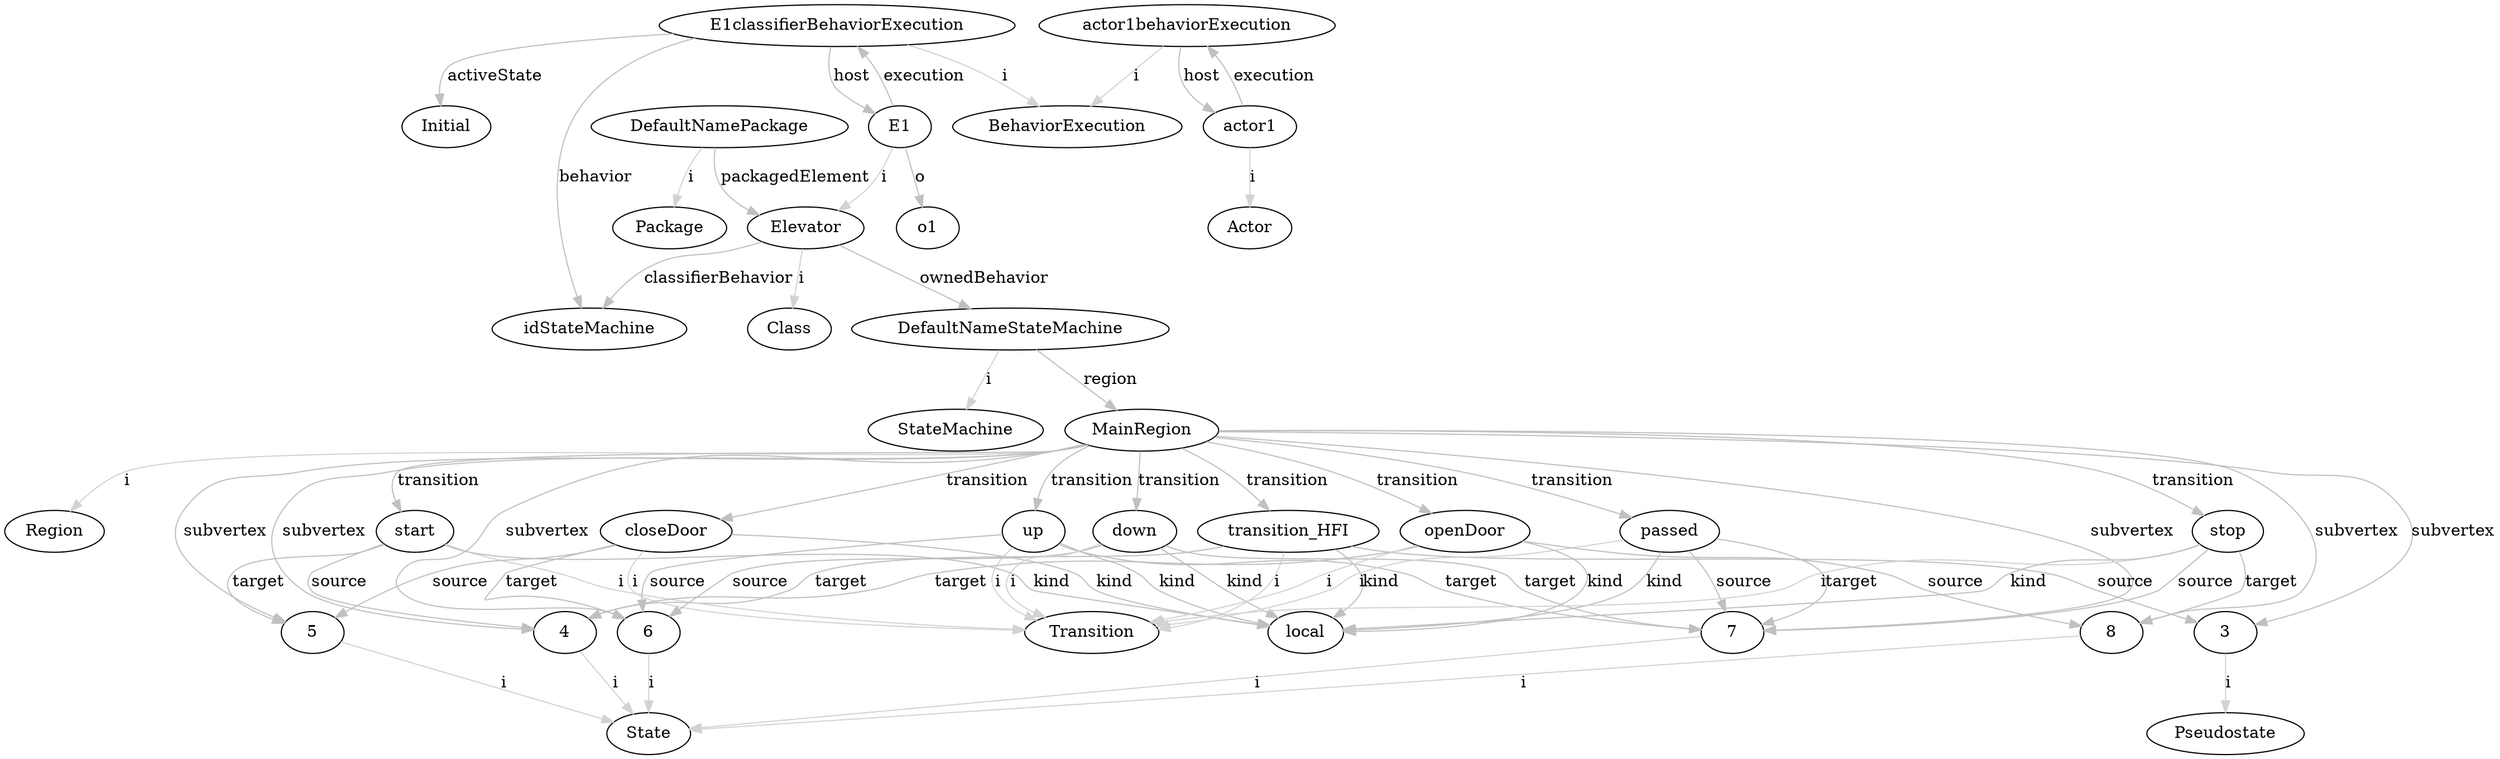 digraph umlMetamodel {
	"DefaultNamePackage" -> "Package" [label="i", color="lightgrey"]
	"DefaultNamePackage" -> "Elevator" [label="packagedElement", color="grey"]
	"Elevator" -> "Class" [label="i", color="lightgrey"]
	"Elevator" -> "idStateMachine" [label="classifierBehavior", color="grey"]
	"Elevator" -> "DefaultNameStateMachine" [label="ownedBehavior", color="grey"]
	"DefaultNameStateMachine" -> "StateMachine" [label="i", color="lightgrey"]
	"DefaultNameStateMachine" -> "MainRegion" [label="region", color="grey"]
	"MainRegion" -> "Region" [label="i", color="lightgrey"]
	"MainRegion" -> "4" [label="subvertex", color="grey"]
	"4" -> "State" [label="i", color="lightgrey"]
	"MainRegion" -> "5" [label="subvertex", color="grey"]
	"5" -> "State" [label="i", color="lightgrey"]
	"MainRegion" -> "8" [label="subvertex", color="grey"]
	"8" -> "State" [label="i", color="lightgrey"]
	"MainRegion" -> "7" [label="subvertex", color="grey"]
	"7" -> "State" [label="i", color="lightgrey"]
	"MainRegion" -> "6" [label="subvertex", color="grey"]
	"6" -> "State" [label="i", color="lightgrey"]
	"MainRegion" -> "3" [label="subvertex", color="grey"]
	"3" -> "Pseudostate" [label="i", color="lightgrey"]
	"MainRegion" -> "transition_HFI" [label="transition", color="grey"]
	"transition_HFI" -> "Transition" [label="i", color="lightgrey"]
	"transition_HFI" -> "local" [label="kind", color="grey"]
	"transition_HFI" -> "3" [label="source", color="grey"]
	"transition_HFI" -> "4" [label="target", color="grey"]
	"MainRegion" -> "start" [label="transition", color="grey"]
	"start" -> "Transition" [label="i", color="lightgrey"]
	"start" -> "local" [label="kind", color="grey"]
	"start" -> "4" [label="source", color="grey"]
	"start" -> "5" [label="target", color="grey"]
	"MainRegion" -> "closeDoor" [label="transition", color="grey"]
	"closeDoor" -> "Transition" [label="i", color="lightgrey"]
	"closeDoor" -> "local" [label="kind", color="grey"]
	"closeDoor" -> "5" [label="source", color="grey"]
	"closeDoor" -> "6" [label="target", color="grey"]
	"MainRegion" -> "up" [label="transition", color="grey"]
	"up" -> "Transition" [label="i", color="lightgrey"]
	"up" -> "local" [label="kind", color="grey"]
	"up" -> "6" [label="source", color="grey"]
	"up" -> "7" [label="target", color="grey"]
	"MainRegion" -> "down" [label="transition", color="grey"]
	"down" -> "Transition" [label="i", color="lightgrey"]
	"down" -> "local" [label="kind", color="grey"]
	"down" -> "6" [label="source", color="grey"]
	"down" -> "7" [label="target", color="grey"]
	"MainRegion" -> "passed" [label="transition", color="grey"]
	"passed" -> "Transition" [label="i", color="lightgrey"]
	"passed" -> "local" [label="kind", color="grey"]
	"passed" -> "7" [label="source", color="grey"]
	"passed" -> "7" [label="target", color="grey"]
	"MainRegion" -> "stop" [label="transition", color="grey"]
	"stop" -> "Transition" [label="i", color="lightgrey"]
	"stop" -> "local" [label="kind", color="grey"]
	"stop" -> "7" [label="source", color="grey"]
	"stop" -> "8" [label="target", color="grey"]
	"MainRegion" -> "openDoor" [label="transition", color="grey"]
	"openDoor" -> "Transition" [label="i", color="lightgrey"]
	"openDoor" -> "local" [label="kind", color="grey"]
	"openDoor" -> "8" [label="source", color="grey"]
	"openDoor" -> "4" [label="target", color="grey"]
	"E1" -> "Elevator" [label="i", color="lightgrey"]
	"E1" -> "o1" [label="o", color="grey"]
	"E1classifierBehaviorExecution" -> "BehaviorExecution" [label="i", color="lightgrey"]
	"E1" -> "E1classifierBehaviorExecution" [label="execution", color="grey"]
	"E1classifierBehaviorExecution" -> "E1" [label="host", color="grey"]
	"E1classifierBehaviorExecution" -> "idStateMachine" [label="behavior", color="grey"]
	"E1classifierBehaviorExecution" -> "Initial" [label="activeState", color="grey"]
	"actor1" -> "Actor" [label="i", color="lightgrey"]
	"actor1behaviorExecution" -> "BehaviorExecution" [label="i", color="lightgrey"]
	"actor1" -> "actor1behaviorExecution" [label="execution", color="grey"]
	"actor1behaviorExecution" -> "actor1" [label="host", color="grey"]
}

